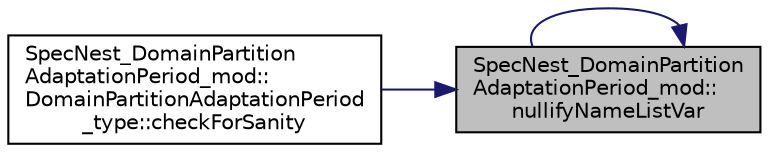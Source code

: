 digraph "SpecNest_DomainPartitionAdaptationPeriod_mod::nullifyNameListVar"
{
 // LATEX_PDF_SIZE
  edge [fontname="Helvetica",fontsize="10",labelfontname="Helvetica",labelfontsize="10"];
  node [fontname="Helvetica",fontsize="10",shape=record];
  rankdir="RL";
  Node1 [label="SpecNest_DomainPartition\lAdaptationPeriod_mod::\lnullifyNameListVar",height=0.2,width=0.4,color="black", fillcolor="grey75", style="filled", fontcolor="black",tooltip=" "];
  Node1 -> Node2 [dir="back",color="midnightblue",fontsize="10",style="solid"];
  Node2 [label="SpecNest_DomainPartition\lAdaptationPeriod_mod::\lDomainPartitionAdaptationPeriod\l_type::checkForSanity",height=0.2,width=0.4,color="black", fillcolor="white", style="filled",URL="$structSpecNest__DomainPartitionAdaptationPeriod__mod_1_1DomainPartitionAdaptationPeriod__type.html#a9adcbb4df3bb53f21f265553f40bff92",tooltip=" "];
  Node1 -> Node1 [dir="back",color="midnightblue",fontsize="10",style="solid"];
}

